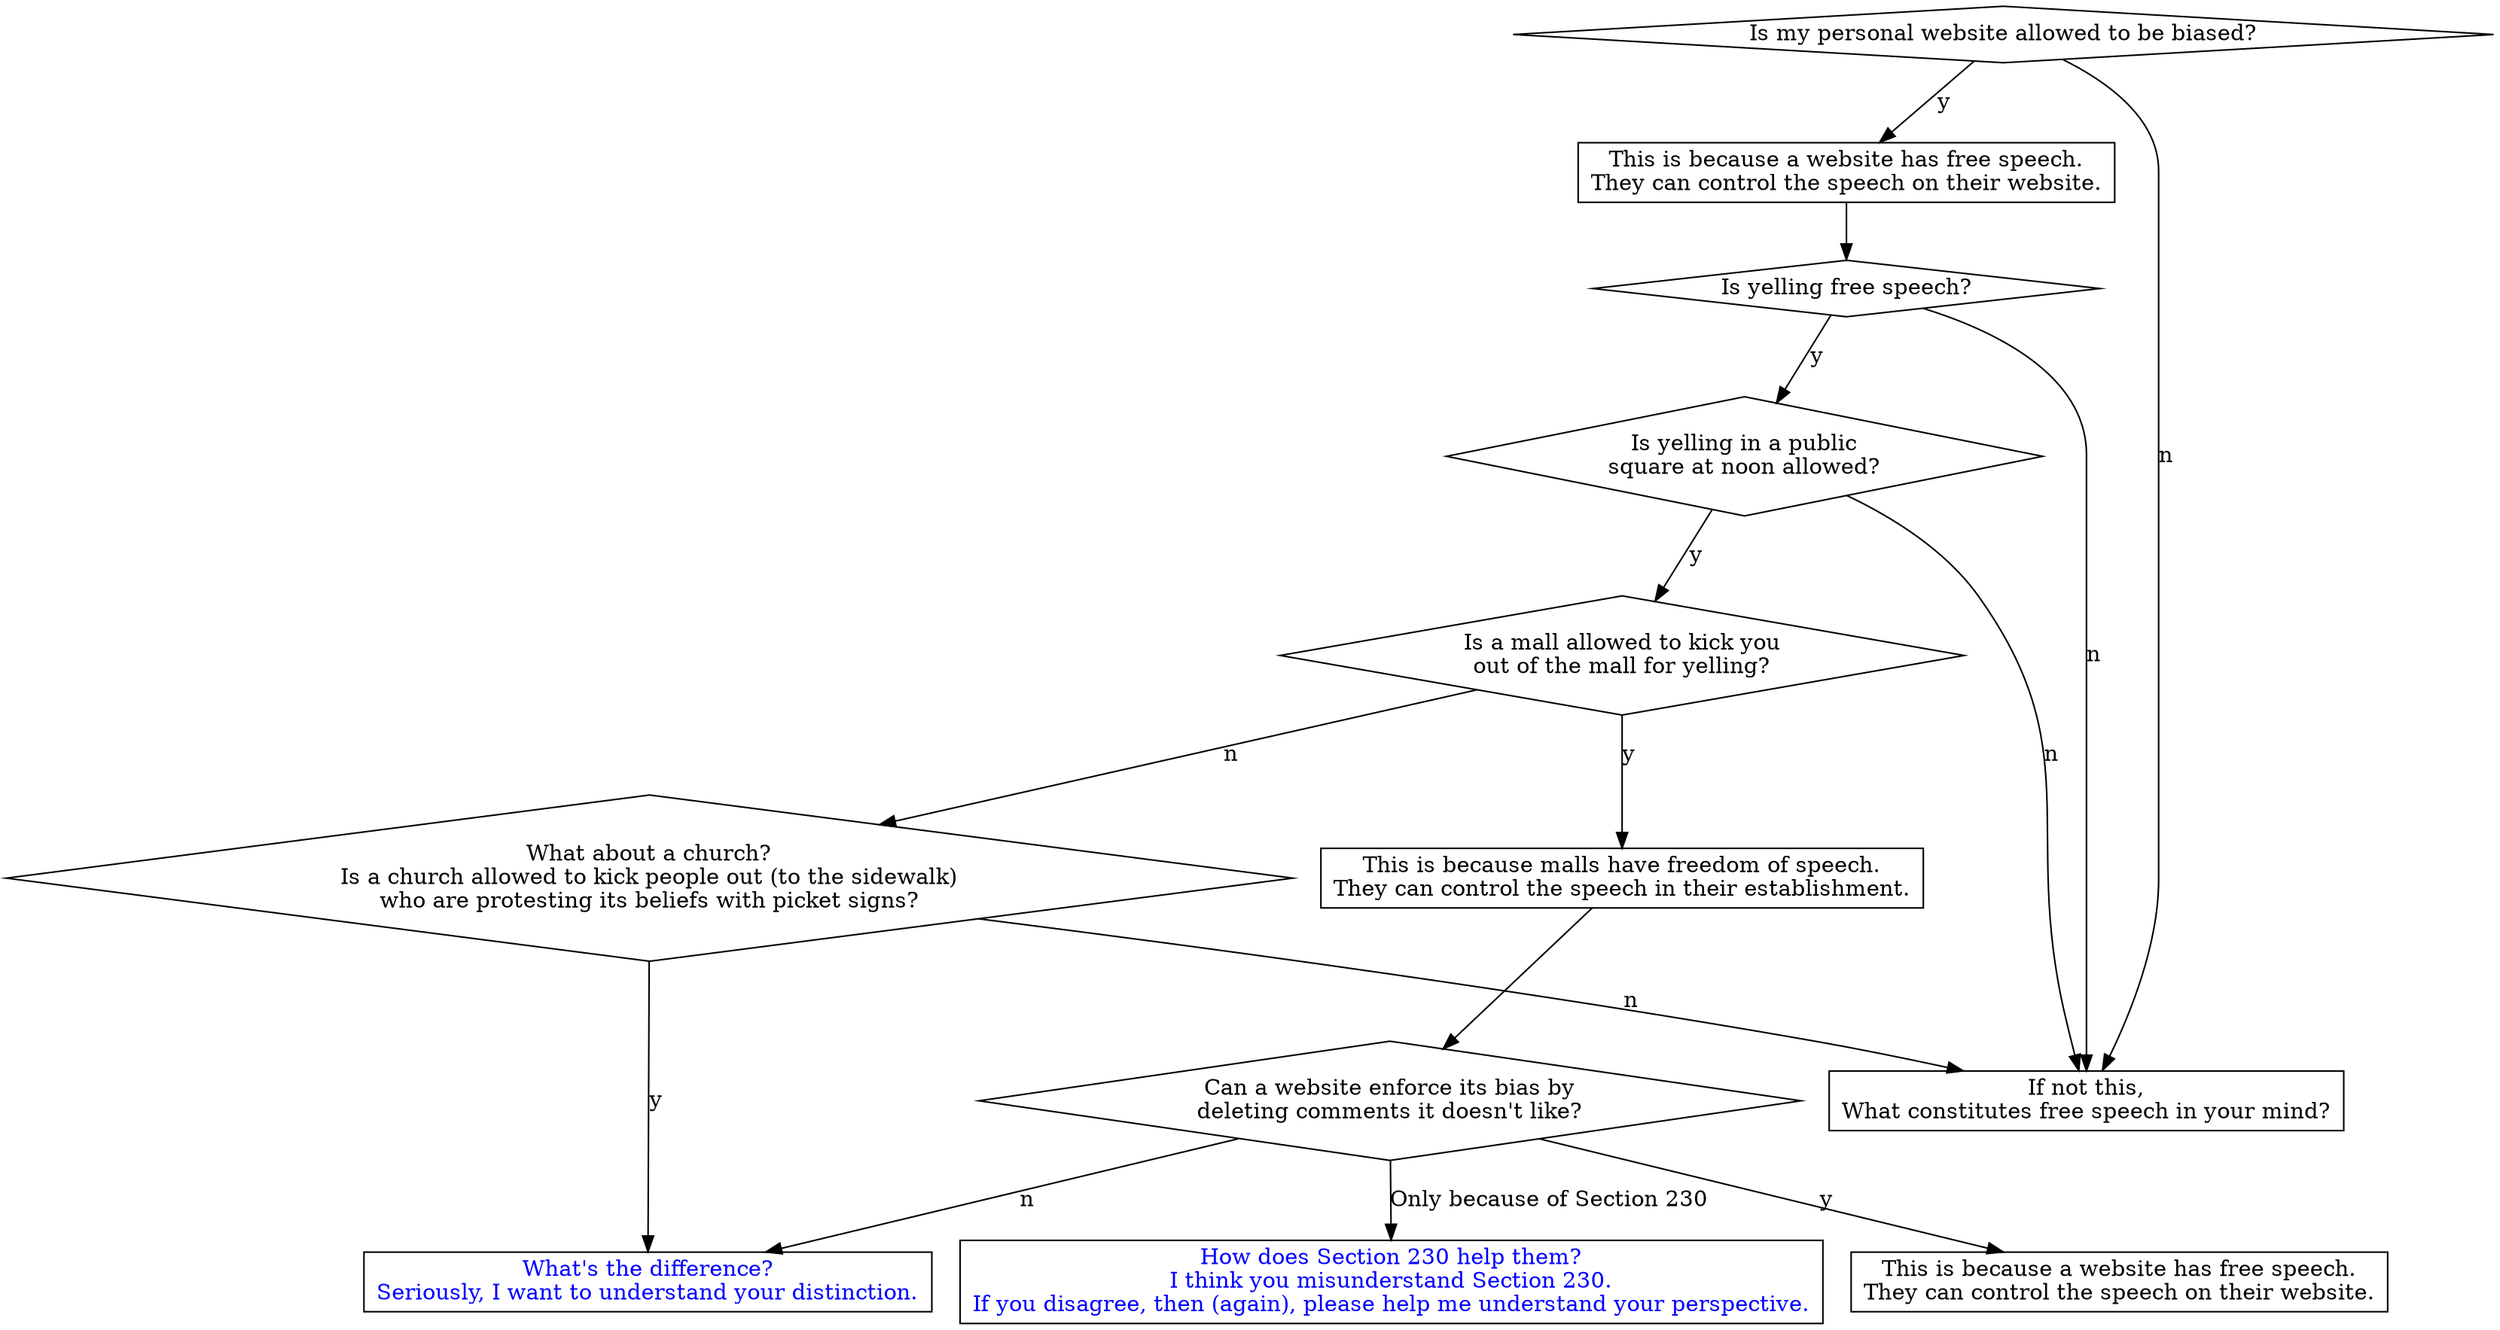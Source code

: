 digraph speech {
  node [shape=diamond]
  websiteBias [label="Is my personal website allowed to be biased?"]
  websiteBias -> websiteSpeech1 [label="y"]
  websiteSpeech1,websiteSpeech2 [label="This is because a website has free speech.\nThey can control the speech on their website." shape="rectangle"]
  websiteSpeech1 -> yell
  yell [label="Is yelling free speech?"]
  yell -> square [label="y"]
  square [label="Is yelling in a public\nsquare at noon allowed?"]
  square -> mall [label="y"]
  mall [label="Is a mall allowed to kick you\nout of the mall for yelling?"]
  mall -> mallSpeech [label="y"]
  mallSpeech [label="This is because malls have freedom of speech.\nThey can control the speech in their establishment." shape=rectangle]
  mallSpeech -> websiteEnforce

  websiteEnforce [label="Can a website enforce its bias by\ndeleting comments it doesn't like?"]
  websiteEnforce -> websiteSpeech2 [label="y"]
  websiteEnforce -> difference [label="n"]


  mall -> church [label="n"]
  church [label="What about a church?\nIs a church allowed to kick people out (to the sidewalk)\nwho are protesting its beliefs with picket signs?"]
  church -> difference [label="y"]
  church -> whatIsFreeSpeech [label="n"]
  difference [label="What's the difference?\nSeriously, I want to understand your distinction." shape="rectangle" fontcolor=blue href="https://blog.mckaysalisbury.com/2021/01/freedom-of-speech.html" target="_blank"]

  websiteBias, yell, square -> whatIsFreeSpeech [label="n"]
  whatIsFreeSpeech [label="If not this,\nWhat constitutes free speech in your mind?" shape=rectangle]
  
  websiteEnforce -> 230 [label="Only because of Section 230"]
  230 [label="How does Section 230 help them?\nI think you misunderstand Section 230.\nIf you disagree, then (again), please help me understand your perspective." shape=rectangle fontcolor=blue href="https://www.techdirt.com/articles/20200531/23325444617/hello-youve-been-referred-here-because-youre-wrong-about-section-230-communications-decency-act.shtml"]



  # home [label="Am I able to control the content that enters my home?"]

}

